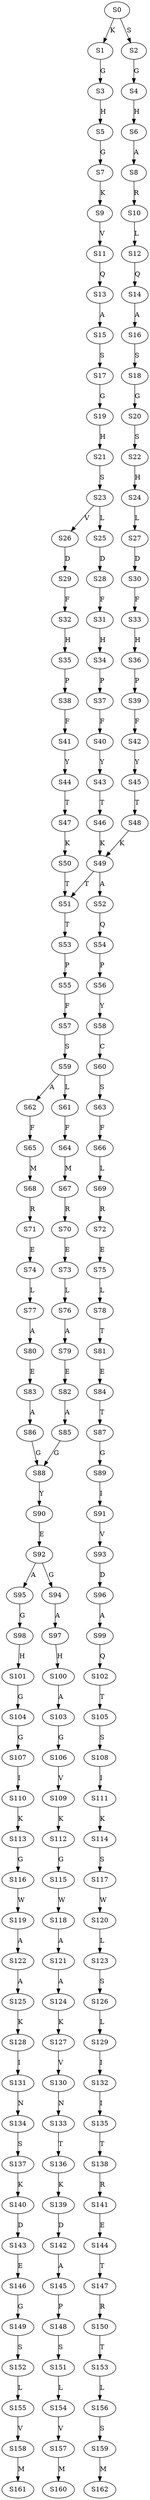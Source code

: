 strict digraph  {
	S0 -> S1 [ label = K ];
	S0 -> S2 [ label = S ];
	S1 -> S3 [ label = G ];
	S2 -> S4 [ label = G ];
	S3 -> S5 [ label = H ];
	S4 -> S6 [ label = H ];
	S5 -> S7 [ label = G ];
	S6 -> S8 [ label = A ];
	S7 -> S9 [ label = K ];
	S8 -> S10 [ label = R ];
	S9 -> S11 [ label = V ];
	S10 -> S12 [ label = L ];
	S11 -> S13 [ label = Q ];
	S12 -> S14 [ label = Q ];
	S13 -> S15 [ label = A ];
	S14 -> S16 [ label = A ];
	S15 -> S17 [ label = S ];
	S16 -> S18 [ label = S ];
	S17 -> S19 [ label = G ];
	S18 -> S20 [ label = G ];
	S19 -> S21 [ label = H ];
	S20 -> S22 [ label = S ];
	S21 -> S23 [ label = S ];
	S22 -> S24 [ label = H ];
	S23 -> S25 [ label = L ];
	S23 -> S26 [ label = V ];
	S24 -> S27 [ label = L ];
	S25 -> S28 [ label = D ];
	S26 -> S29 [ label = D ];
	S27 -> S30 [ label = D ];
	S28 -> S31 [ label = F ];
	S29 -> S32 [ label = F ];
	S30 -> S33 [ label = F ];
	S31 -> S34 [ label = H ];
	S32 -> S35 [ label = H ];
	S33 -> S36 [ label = H ];
	S34 -> S37 [ label = P ];
	S35 -> S38 [ label = P ];
	S36 -> S39 [ label = P ];
	S37 -> S40 [ label = F ];
	S38 -> S41 [ label = F ];
	S39 -> S42 [ label = F ];
	S40 -> S43 [ label = Y ];
	S41 -> S44 [ label = Y ];
	S42 -> S45 [ label = Y ];
	S43 -> S46 [ label = T ];
	S44 -> S47 [ label = T ];
	S45 -> S48 [ label = T ];
	S46 -> S49 [ label = K ];
	S47 -> S50 [ label = K ];
	S48 -> S49 [ label = K ];
	S49 -> S51 [ label = T ];
	S49 -> S52 [ label = A ];
	S50 -> S51 [ label = T ];
	S51 -> S53 [ label = T ];
	S52 -> S54 [ label = Q ];
	S53 -> S55 [ label = P ];
	S54 -> S56 [ label = P ];
	S55 -> S57 [ label = F ];
	S56 -> S58 [ label = Y ];
	S57 -> S59 [ label = S ];
	S58 -> S60 [ label = C ];
	S59 -> S61 [ label = L ];
	S59 -> S62 [ label = A ];
	S60 -> S63 [ label = S ];
	S61 -> S64 [ label = F ];
	S62 -> S65 [ label = F ];
	S63 -> S66 [ label = F ];
	S64 -> S67 [ label = M ];
	S65 -> S68 [ label = M ];
	S66 -> S69 [ label = L ];
	S67 -> S70 [ label = R ];
	S68 -> S71 [ label = R ];
	S69 -> S72 [ label = R ];
	S70 -> S73 [ label = E ];
	S71 -> S74 [ label = E ];
	S72 -> S75 [ label = E ];
	S73 -> S76 [ label = L ];
	S74 -> S77 [ label = L ];
	S75 -> S78 [ label = L ];
	S76 -> S79 [ label = A ];
	S77 -> S80 [ label = A ];
	S78 -> S81 [ label = T ];
	S79 -> S82 [ label = E ];
	S80 -> S83 [ label = E ];
	S81 -> S84 [ label = E ];
	S82 -> S85 [ label = A ];
	S83 -> S86 [ label = A ];
	S84 -> S87 [ label = T ];
	S85 -> S88 [ label = G ];
	S86 -> S88 [ label = G ];
	S87 -> S89 [ label = G ];
	S88 -> S90 [ label = Y ];
	S89 -> S91 [ label = I ];
	S90 -> S92 [ label = E ];
	S91 -> S93 [ label = V ];
	S92 -> S94 [ label = G ];
	S92 -> S95 [ label = A ];
	S93 -> S96 [ label = D ];
	S94 -> S97 [ label = A ];
	S95 -> S98 [ label = G ];
	S96 -> S99 [ label = A ];
	S97 -> S100 [ label = H ];
	S98 -> S101 [ label = H ];
	S99 -> S102 [ label = Q ];
	S100 -> S103 [ label = A ];
	S101 -> S104 [ label = G ];
	S102 -> S105 [ label = T ];
	S103 -> S106 [ label = G ];
	S104 -> S107 [ label = G ];
	S105 -> S108 [ label = S ];
	S106 -> S109 [ label = V ];
	S107 -> S110 [ label = I ];
	S108 -> S111 [ label = I ];
	S109 -> S112 [ label = K ];
	S110 -> S113 [ label = K ];
	S111 -> S114 [ label = K ];
	S112 -> S115 [ label = G ];
	S113 -> S116 [ label = G ];
	S114 -> S117 [ label = S ];
	S115 -> S118 [ label = W ];
	S116 -> S119 [ label = W ];
	S117 -> S120 [ label = W ];
	S118 -> S121 [ label = A ];
	S119 -> S122 [ label = A ];
	S120 -> S123 [ label = L ];
	S121 -> S124 [ label = A ];
	S122 -> S125 [ label = A ];
	S123 -> S126 [ label = S ];
	S124 -> S127 [ label = K ];
	S125 -> S128 [ label = K ];
	S126 -> S129 [ label = L ];
	S127 -> S130 [ label = V ];
	S128 -> S131 [ label = I ];
	S129 -> S132 [ label = I ];
	S130 -> S133 [ label = N ];
	S131 -> S134 [ label = N ];
	S132 -> S135 [ label = I ];
	S133 -> S136 [ label = T ];
	S134 -> S137 [ label = S ];
	S135 -> S138 [ label = T ];
	S136 -> S139 [ label = K ];
	S137 -> S140 [ label = K ];
	S138 -> S141 [ label = R ];
	S139 -> S142 [ label = D ];
	S140 -> S143 [ label = D ];
	S141 -> S144 [ label = E ];
	S142 -> S145 [ label = A ];
	S143 -> S146 [ label = E ];
	S144 -> S147 [ label = T ];
	S145 -> S148 [ label = P ];
	S146 -> S149 [ label = G ];
	S147 -> S150 [ label = R ];
	S148 -> S151 [ label = S ];
	S149 -> S152 [ label = S ];
	S150 -> S153 [ label = T ];
	S151 -> S154 [ label = L ];
	S152 -> S155 [ label = L ];
	S153 -> S156 [ label = L ];
	S154 -> S157 [ label = V ];
	S155 -> S158 [ label = V ];
	S156 -> S159 [ label = S ];
	S157 -> S160 [ label = M ];
	S158 -> S161 [ label = M ];
	S159 -> S162 [ label = M ];
}
